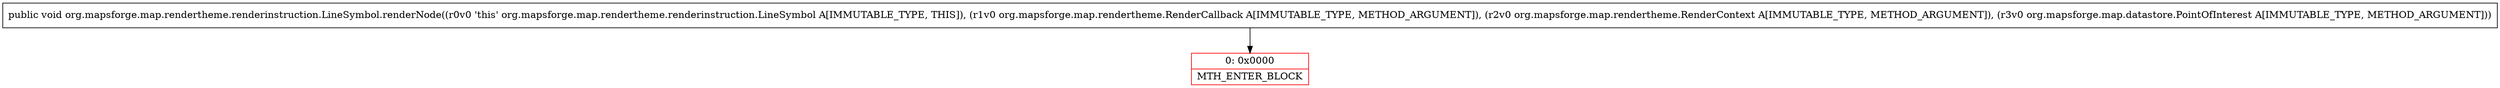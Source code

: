 digraph "CFG fororg.mapsforge.map.rendertheme.renderinstruction.LineSymbol.renderNode(Lorg\/mapsforge\/map\/rendertheme\/RenderCallback;Lorg\/mapsforge\/map\/rendertheme\/RenderContext;Lorg\/mapsforge\/map\/datastore\/PointOfInterest;)V" {
subgraph cluster_Region_1111974765 {
label = "R(0)";
node [shape=record,color=blue];
}
Node_0 [shape=record,color=red,label="{0\:\ 0x0000|MTH_ENTER_BLOCK\l}"];
MethodNode[shape=record,label="{public void org.mapsforge.map.rendertheme.renderinstruction.LineSymbol.renderNode((r0v0 'this' org.mapsforge.map.rendertheme.renderinstruction.LineSymbol A[IMMUTABLE_TYPE, THIS]), (r1v0 org.mapsforge.map.rendertheme.RenderCallback A[IMMUTABLE_TYPE, METHOD_ARGUMENT]), (r2v0 org.mapsforge.map.rendertheme.RenderContext A[IMMUTABLE_TYPE, METHOD_ARGUMENT]), (r3v0 org.mapsforge.map.datastore.PointOfInterest A[IMMUTABLE_TYPE, METHOD_ARGUMENT])) }"];
MethodNode -> Node_0;
}

